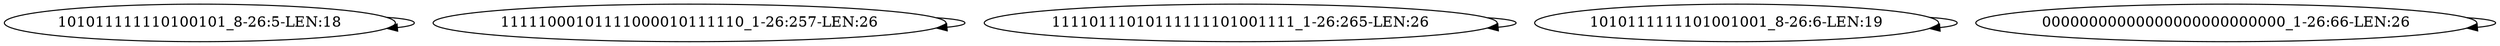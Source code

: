 digraph G {
    "101011111110100101_8-26:5-LEN:18" -> "101011111110100101_8-26:5-LEN:18";
    "11111000101111000010111110_1-26:257-LEN:26" -> "11111000101111000010111110_1-26:257-LEN:26";
    "11110111010111111101001111_1-26:265-LEN:26" -> "11110111010111111101001111_1-26:265-LEN:26";
    "1010111111101001001_8-26:6-LEN:19" -> "1010111111101001001_8-26:6-LEN:19";
    "00000000000000000000000000_1-26:66-LEN:26" -> "00000000000000000000000000_1-26:66-LEN:26";
}
